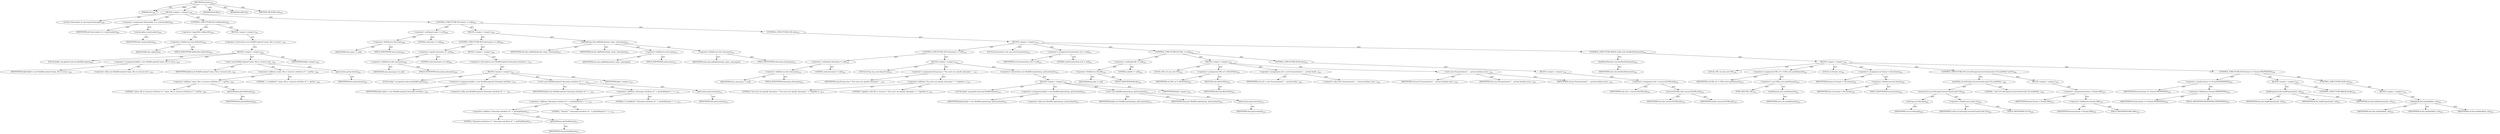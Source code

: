digraph "execute" {  
"111669149708" [label = <(METHOD,execute)<SUB>199</SUB>> ]
"115964116996" [label = <(PARAM,this)<SUB>199</SUB>> ]
"25769803788" [label = <(BLOCK,&lt;empty&gt;,&lt;empty&gt;)<SUB>199</SUB>> ]
"94489280514" [label = <(LOCAL,ClassLoader al: java.lang.ClassLoader)<SUB>200</SUB>> ]
"30064771096" [label = <(&lt;operator&gt;.assignment,ClassLoader al = createLoader())<SUB>200</SUB>> ]
"68719476798" [label = <(IDENTIFIER,al,ClassLoader al = createLoader())<SUB>200</SUB>> ]
"30064771097" [label = <(createLoader,createLoader())<SUB>200</SUB>> ]
"68719476740" [label = <(IDENTIFIER,this,createLoader())<SUB>200</SUB>> ]
"47244640256" [label = <(CONTROL_STRUCTURE,IF,if (!definerSet))<SUB>202</SUB>> ]
"30064771098" [label = <(&lt;operator&gt;.logicalNot,!definerSet)<SUB>202</SUB>> ]
"30064771099" [label = <(&lt;operator&gt;.fieldAccess,this.definerSet)<SUB>202</SUB>> ]
"68719476799" [label = <(IDENTIFIER,this,!definerSet)> ]
"55834574858" [label = <(FIELD_IDENTIFIER,definerSet,definerSet)<SUB>202</SUB>> ]
"25769803789" [label = <(BLOCK,&lt;empty&gt;,&lt;empty&gt;)<SUB>202</SUB>> ]
"30064771100" [label = <(&lt;operator&gt;.throw,throw new BuildException(&quot;name, file or resourc...)<SUB>203</SUB>> ]
"25769803790" [label = <(BLOCK,&lt;empty&gt;,&lt;empty&gt;)<SUB>203</SUB>> ]
"94489280515" [label = <(LOCAL,$obj0: org.apache.tools.ant.BuildException)<SUB>203</SUB>> ]
"30064771101" [label = <(&lt;operator&gt;.assignment,$obj0 = new BuildException(&quot;name, file or resou...)<SUB>203</SUB>> ]
"68719476800" [label = <(IDENTIFIER,$obj0,$obj0 = new BuildException(&quot;name, file or resou...)<SUB>203</SUB>> ]
"30064771102" [label = <(&lt;operator&gt;.alloc,new BuildException(&quot;name, file or resource attr...)<SUB>203</SUB>> ]
"30064771103" [label = <(&lt;init&gt;,new BuildException(&quot;name, file or resource attr...)<SUB>203</SUB>> ]
"68719476801" [label = <(IDENTIFIER,$obj0,new BuildException(&quot;name, file or resource attr...)<SUB>203</SUB>> ]
"30064771104" [label = <(&lt;operator&gt;.addition,&quot;name, file or resource attribute of &quot; + getTas...)<SUB>204</SUB>> ]
"30064771105" [label = <(&lt;operator&gt;.addition,&quot;name, file or resource attribute of &quot; + getTas...)<SUB>204</SUB>> ]
"90194313226" [label = <(LITERAL,&quot;name, file or resource attribute of &quot;,&quot;name, file or resource attribute of &quot; + getTas...)<SUB>204</SUB>> ]
"30064771106" [label = <(getTaskName,getTaskName())<SUB>205</SUB>> ]
"68719476741" [label = <(IDENTIFIER,this,getTaskName())<SUB>205</SUB>> ]
"90194313227" [label = <(LITERAL,&quot; is undefined&quot;,&quot;name, file or resource attribute of &quot; + getTas...)<SUB>205</SUB>> ]
"30064771107" [label = <(getLocation,getLocation())<SUB>205</SUB>> ]
"68719476742" [label = <(IDENTIFIER,this,getLocation())<SUB>205</SUB>> ]
"68719476802" [label = <(IDENTIFIER,$obj0,&lt;empty&gt;)<SUB>203</SUB>> ]
"47244640257" [label = <(CONTROL_STRUCTURE,IF,if (name != null))<SUB>208</SUB>> ]
"30064771108" [label = <(&lt;operator&gt;.notEquals,name != null)<SUB>208</SUB>> ]
"30064771109" [label = <(&lt;operator&gt;.fieldAccess,this.name)<SUB>208</SUB>> ]
"68719476803" [label = <(IDENTIFIER,this,name != null)> ]
"55834574859" [label = <(FIELD_IDENTIFIER,name,name)<SUB>208</SUB>> ]
"90194313228" [label = <(LITERAL,null,name != null)<SUB>208</SUB>> ]
"25769803791" [label = <(BLOCK,&lt;empty&gt;,&lt;empty&gt;)<SUB>208</SUB>> ]
"47244640258" [label = <(CONTROL_STRUCTURE,IF,if (classname == null))<SUB>209</SUB>> ]
"30064771110" [label = <(&lt;operator&gt;.equals,classname == null)<SUB>209</SUB>> ]
"30064771111" [label = <(&lt;operator&gt;.fieldAccess,this.classname)<SUB>209</SUB>> ]
"68719476804" [label = <(IDENTIFIER,this,classname == null)> ]
"55834574860" [label = <(FIELD_IDENTIFIER,classname,classname)<SUB>209</SUB>> ]
"90194313229" [label = <(LITERAL,null,classname == null)<SUB>209</SUB>> ]
"25769803792" [label = <(BLOCK,&lt;empty&gt;,&lt;empty&gt;)<SUB>209</SUB>> ]
"30064771112" [label = <(&lt;operator&gt;.throw,throw new BuildException(&quot;classname attribute o...)<SUB>210</SUB>> ]
"25769803793" [label = <(BLOCK,&lt;empty&gt;,&lt;empty&gt;)<SUB>210</SUB>> ]
"94489280516" [label = <(LOCAL,$obj1: org.apache.tools.ant.BuildException)<SUB>210</SUB>> ]
"30064771113" [label = <(&lt;operator&gt;.assignment,$obj1 = new BuildException(&quot;classname attribute...)<SUB>210</SUB>> ]
"68719476805" [label = <(IDENTIFIER,$obj1,$obj1 = new BuildException(&quot;classname attribute...)<SUB>210</SUB>> ]
"30064771114" [label = <(&lt;operator&gt;.alloc,new BuildException(&quot;classname attribute of &quot; + ...)<SUB>210</SUB>> ]
"30064771115" [label = <(&lt;init&gt;,new BuildException(&quot;classname attribute of &quot; + ...)<SUB>210</SUB>> ]
"68719476806" [label = <(IDENTIFIER,$obj1,new BuildException(&quot;classname attribute of &quot; + ...)<SUB>210</SUB>> ]
"30064771116" [label = <(&lt;operator&gt;.addition,&quot;classname attribute of &quot; + getTaskName() + &quot; e...)<SUB>211</SUB>> ]
"30064771117" [label = <(&lt;operator&gt;.addition,&quot;classname attribute of &quot; + getTaskName() + &quot; e...)<SUB>211</SUB>> ]
"30064771118" [label = <(&lt;operator&gt;.addition,&quot;classname attribute of &quot; + getTaskName())<SUB>211</SUB>> ]
"90194313230" [label = <(LITERAL,&quot;classname attribute of &quot;,&quot;classname attribute of &quot; + getTaskName())<SUB>211</SUB>> ]
"30064771119" [label = <(getTaskName,getTaskName())<SUB>211</SUB>> ]
"68719476743" [label = <(IDENTIFIER,this,getTaskName())<SUB>211</SUB>> ]
"90194313231" [label = <(LITERAL,&quot; element &quot;,&quot;classname attribute of &quot; + getTaskName() + &quot; e...)<SUB>211</SUB>> ]
"90194313232" [label = <(LITERAL,&quot;is undefined&quot;,&quot;classname attribute of &quot; + getTaskName() + &quot; e...)<SUB>212</SUB>> ]
"30064771120" [label = <(getLocation,getLocation())<SUB>212</SUB>> ]
"68719476744" [label = <(IDENTIFIER,this,getLocation())<SUB>212</SUB>> ]
"68719476807" [label = <(IDENTIFIER,$obj1,&lt;empty&gt;)<SUB>210</SUB>> ]
"30064771121" [label = <(addDefinition,this.addDefinition(al, name, classname))<SUB>214</SUB>> ]
"68719476745" [label = <(IDENTIFIER,this,this.addDefinition(al, name, classname))<SUB>214</SUB>> ]
"68719476808" [label = <(IDENTIFIER,al,this.addDefinition(al, name, classname))<SUB>214</SUB>> ]
"30064771122" [label = <(&lt;operator&gt;.fieldAccess,this.name)<SUB>214</SUB>> ]
"68719476809" [label = <(IDENTIFIER,this,this.addDefinition(al, name, classname))> ]
"55834574861" [label = <(FIELD_IDENTIFIER,name,name)<SUB>214</SUB>> ]
"30064771123" [label = <(&lt;operator&gt;.fieldAccess,this.classname)<SUB>214</SUB>> ]
"68719476810" [label = <(IDENTIFIER,this,this.addDefinition(al, name, classname))> ]
"55834574862" [label = <(FIELD_IDENTIFIER,classname,classname)<SUB>214</SUB>> ]
"47244640259" [label = <(CONTROL_STRUCTURE,ELSE,else)<SUB>215</SUB>> ]
"25769803794" [label = <(BLOCK,&lt;empty&gt;,&lt;empty&gt;)<SUB>215</SUB>> ]
"47244640260" [label = <(CONTROL_STRUCTURE,IF,if (classname != null))<SUB>216</SUB>> ]
"30064771124" [label = <(&lt;operator&gt;.notEquals,classname != null)<SUB>216</SUB>> ]
"30064771125" [label = <(&lt;operator&gt;.fieldAccess,this.classname)<SUB>216</SUB>> ]
"68719476811" [label = <(IDENTIFIER,this,classname != null)> ]
"55834574863" [label = <(FIELD_IDENTIFIER,classname,classname)<SUB>216</SUB>> ]
"90194313233" [label = <(LITERAL,null,classname != null)<SUB>216</SUB>> ]
"25769803795" [label = <(BLOCK,&lt;empty&gt;,&lt;empty&gt;)<SUB>216</SUB>> ]
"94489280517" [label = <(LOCAL,String msg: java.lang.String)<SUB>217</SUB>> ]
"30064771126" [label = <(&lt;operator&gt;.assignment,String msg = &quot;You must not specify classname &quot; ...)<SUB>217</SUB>> ]
"68719476812" [label = <(IDENTIFIER,msg,String msg = &quot;You must not specify classname &quot; ...)<SUB>217</SUB>> ]
"30064771127" [label = <(&lt;operator&gt;.addition,&quot;You must not specify classname &quot; + &quot;together w...)<SUB>217</SUB>> ]
"90194313234" [label = <(LITERAL,&quot;You must not specify classname &quot;,&quot;You must not specify classname &quot; + &quot;together w...)<SUB>217</SUB>> ]
"90194313235" [label = <(LITERAL,&quot;together with file or resource.&quot;,&quot;You must not specify classname &quot; + &quot;together w...)<SUB>218</SUB>> ]
"30064771128" [label = <(&lt;operator&gt;.throw,throw new BuildException(msg, getLocation());)<SUB>219</SUB>> ]
"25769803796" [label = <(BLOCK,&lt;empty&gt;,&lt;empty&gt;)<SUB>219</SUB>> ]
"94489280518" [label = <(LOCAL,$obj2: org.apache.tools.ant.BuildException)<SUB>219</SUB>> ]
"30064771129" [label = <(&lt;operator&gt;.assignment,$obj2 = new BuildException(msg, getLocation()))<SUB>219</SUB>> ]
"68719476813" [label = <(IDENTIFIER,$obj2,$obj2 = new BuildException(msg, getLocation()))<SUB>219</SUB>> ]
"30064771130" [label = <(&lt;operator&gt;.alloc,new BuildException(msg, getLocation()))<SUB>219</SUB>> ]
"30064771131" [label = <(&lt;init&gt;,new BuildException(msg, getLocation()))<SUB>219</SUB>> ]
"68719476814" [label = <(IDENTIFIER,$obj2,new BuildException(msg, getLocation()))<SUB>219</SUB>> ]
"68719476815" [label = <(IDENTIFIER,msg,new BuildException(msg, getLocation()))<SUB>219</SUB>> ]
"30064771132" [label = <(getLocation,getLocation())<SUB>219</SUB>> ]
"68719476746" [label = <(IDENTIFIER,this,getLocation())<SUB>219</SUB>> ]
"68719476816" [label = <(IDENTIFIER,$obj2,&lt;empty&gt;)<SUB>219</SUB>> ]
"94489280513" [label = <(LOCAL,Enumeration urls: java.util.Enumeration)<SUB>221</SUB>> ]
"30064771133" [label = <(&lt;operator&gt;.assignment,Enumeration urls = null)<SUB>221</SUB>> ]
"68719476817" [label = <(IDENTIFIER,urls,Enumeration urls = null)<SUB>221</SUB>> ]
"90194313236" [label = <(LITERAL,null,Enumeration urls = null)<SUB>221</SUB>> ]
"47244640261" [label = <(CONTROL_STRUCTURE,IF,if (file != null))<SUB>222</SUB>> ]
"30064771134" [label = <(&lt;operator&gt;.notEquals,file != null)<SUB>222</SUB>> ]
"30064771135" [label = <(&lt;operator&gt;.fieldAccess,this.file)<SUB>222</SUB>> ]
"68719476818" [label = <(IDENTIFIER,this,file != null)> ]
"55834574864" [label = <(FIELD_IDENTIFIER,file,file)<SUB>222</SUB>> ]
"90194313237" [label = <(LITERAL,null,file != null)<SUB>222</SUB>> ]
"25769803797" [label = <(BLOCK,&lt;empty&gt;,&lt;empty&gt;)<SUB>222</SUB>> ]
"94489280512" [label = <(LOCAL,URL url: java.net.URL)<SUB>223</SUB>> ]
"30064771136" [label = <(&lt;operator&gt;.assignment,URL url = fileToURL())<SUB>223</SUB>> ]
"68719476819" [label = <(IDENTIFIER,url,URL url = fileToURL())<SUB>223</SUB>> ]
"30064771137" [label = <(fileToURL,this.fileToURL())<SUB>223</SUB>> ]
"68719476747" [label = <(IDENTIFIER,this,this.fileToURL())<SUB>223</SUB>> ]
"30064771138" [label = <(&lt;operator&gt;.assignment,urls = new Enumeration() {

    private boole...)<SUB>224</SUB>> ]
"68719476820" [label = <(IDENTIFIER,urls,urls = new Enumeration() {

    private boole...)<SUB>224</SUB>> ]
"30064771139" [label = <(&lt;operator&gt;.alloc,new Enumeration() {

    private boolean more...)<SUB>224</SUB>> ]
"30064771073" [label = <(&lt;init&gt;,new Enumeration() {

    private boolean more...)<SUB>224</SUB>> ]
"68719476789" [label = <(IDENTIFIER,urls,new Enumeration() {

    private boolean more...)<SUB>224</SUB>> ]
"68719476791" [label = <(IDENTIFIER,this,new Enumeration() {

    private boolean more...)<SUB>224</SUB>> ]
"68719476790" [label = <(IDENTIFIER,url,new Enumeration() {

    private boolean more...)<SUB>224</SUB>> ]
"47244640262" [label = <(CONTROL_STRUCTURE,ELSE,else)<SUB>238</SUB>> ]
"25769803798" [label = <(BLOCK,&lt;empty&gt;,&lt;empty&gt;)<SUB>238</SUB>> ]
"30064771140" [label = <(&lt;operator&gt;.assignment,urls = resourceToURLs(al))<SUB>239</SUB>> ]
"68719476821" [label = <(IDENTIFIER,urls,urls = resourceToURLs(al))<SUB>239</SUB>> ]
"30064771141" [label = <(resourceToURLs,this.resourceToURLs(al))<SUB>239</SUB>> ]
"68719476752" [label = <(IDENTIFIER,this,this.resourceToURLs(al))<SUB>239</SUB>> ]
"68719476822" [label = <(IDENTIFIER,al,this.resourceToURLs(al))<SUB>239</SUB>> ]
"47244640263" [label = <(CONTROL_STRUCTURE,WHILE,while (urls.hasMoreElements()))<SUB>242</SUB>> ]
"30064771142" [label = <(hasMoreElements,urls.hasMoreElements())<SUB>242</SUB>> ]
"68719476823" [label = <(IDENTIFIER,urls,urls.hasMoreElements())<SUB>242</SUB>> ]
"25769803799" [label = <(BLOCK,&lt;empty&gt;,&lt;empty&gt;)<SUB>242</SUB>> ]
"94489280519" [label = <(LOCAL,URL url: java.net.URL)<SUB>243</SUB>> ]
"30064771143" [label = <(&lt;operator&gt;.assignment,URL url = (URL) urls.nextElement())<SUB>243</SUB>> ]
"68719476824" [label = <(IDENTIFIER,url,URL url = (URL) urls.nextElement())<SUB>243</SUB>> ]
"30064771144" [label = <(&lt;operator&gt;.cast,(URL) urls.nextElement())<SUB>243</SUB>> ]
"180388626437" [label = <(TYPE_REF,URL,URL)<SUB>243</SUB>> ]
"30064771145" [label = <(nextElement,urls.nextElement())<SUB>243</SUB>> ]
"68719476825" [label = <(IDENTIFIER,urls,urls.nextElement())<SUB>243</SUB>> ]
"94489280520" [label = <(LOCAL,int format: int)<SUB>245</SUB>> ]
"30064771146" [label = <(&lt;operator&gt;.assignment,int format = this.format)<SUB>245</SUB>> ]
"68719476826" [label = <(IDENTIFIER,format,int format = this.format)<SUB>245</SUB>> ]
"30064771147" [label = <(&lt;operator&gt;.fieldAccess,this.format)<SUB>245</SUB>> ]
"68719476753" [label = <(IDENTIFIER,this,int format = this.format)<SUB>245</SUB>> ]
"55834574865" [label = <(FIELD_IDENTIFIER,format,format)<SUB>245</SUB>> ]
"47244640264" [label = <(CONTROL_STRUCTURE,IF,if (url.toString().toLowerCase(Locale.US).endsWith(&quot;.xml&quot;)))<SUB>246</SUB>> ]
"30064771148" [label = <(endsWith,url.toString().toLowerCase(Locale.US).endsWith(...)<SUB>246</SUB>> ]
"30064771149" [label = <(toLowerCase,url.toString().toLowerCase(Locale.US))<SUB>246</SUB>> ]
"30064771150" [label = <(toString,url.toString())<SUB>246</SUB>> ]
"68719476827" [label = <(IDENTIFIER,url,url.toString())<SUB>246</SUB>> ]
"30064771151" [label = <(&lt;operator&gt;.fieldAccess,Locale.US)<SUB>246</SUB>> ]
"68719476828" [label = <(IDENTIFIER,Locale,url.toString().toLowerCase(Locale.US))<SUB>246</SUB>> ]
"55834574866" [label = <(FIELD_IDENTIFIER,US,US)<SUB>246</SUB>> ]
"90194313238" [label = <(LITERAL,&quot;.xml&quot;,url.toString().toLowerCase(Locale.US).endsWith(...)<SUB>246</SUB>> ]
"25769803800" [label = <(BLOCK,&lt;empty&gt;,&lt;empty&gt;)<SUB>246</SUB>> ]
"30064771152" [label = <(&lt;operator&gt;.assignment,format = Format.XML)<SUB>247</SUB>> ]
"68719476829" [label = <(IDENTIFIER,format,format = Format.XML)<SUB>247</SUB>> ]
"30064771153" [label = <(&lt;operator&gt;.fieldAccess,Format.XML)<SUB>247</SUB>> ]
"68719476830" [label = <(IDENTIFIER,Format,format = Format.XML)<SUB>247</SUB>> ]
"55834574867" [label = <(FIELD_IDENTIFIER,XML,XML)<SUB>247</SUB>> ]
"47244640265" [label = <(CONTROL_STRUCTURE,IF,if (format == Format.PROPERTIES))<SUB>250</SUB>> ]
"30064771154" [label = <(&lt;operator&gt;.equals,format == Format.PROPERTIES)<SUB>250</SUB>> ]
"68719476831" [label = <(IDENTIFIER,format,format == Format.PROPERTIES)<SUB>250</SUB>> ]
"30064771155" [label = <(&lt;operator&gt;.fieldAccess,Format.PROPERTIES)<SUB>250</SUB>> ]
"68719476832" [label = <(IDENTIFIER,Format,format == Format.PROPERTIES)<SUB>250</SUB>> ]
"55834574868" [label = <(FIELD_IDENTIFIER,PROPERTIES,PROPERTIES)<SUB>250</SUB>> ]
"25769803801" [label = <(BLOCK,&lt;empty&gt;,&lt;empty&gt;)<SUB>250</SUB>> ]
"30064771156" [label = <(loadProperties,this.loadProperties(al, url))<SUB>251</SUB>> ]
"68719476754" [label = <(IDENTIFIER,this,this.loadProperties(al, url))<SUB>251</SUB>> ]
"68719476833" [label = <(IDENTIFIER,al,this.loadProperties(al, url))<SUB>251</SUB>> ]
"68719476834" [label = <(IDENTIFIER,url,this.loadProperties(al, url))<SUB>251</SUB>> ]
"47244640266" [label = <(CONTROL_STRUCTURE,BREAK,break;)<SUB>252</SUB>> ]
"47244640267" [label = <(CONTROL_STRUCTURE,ELSE,else)<SUB>253</SUB>> ]
"25769803802" [label = <(BLOCK,&lt;empty&gt;,&lt;empty&gt;)<SUB>253</SUB>> ]
"30064771157" [label = <(loadAntlib,this.loadAntlib(al, url))<SUB>254</SUB>> ]
"68719476755" [label = <(IDENTIFIER,this,this.loadAntlib(al, url))<SUB>254</SUB>> ]
"68719476835" [label = <(IDENTIFIER,al,this.loadAntlib(al, url))<SUB>254</SUB>> ]
"68719476836" [label = <(IDENTIFIER,url,this.loadAntlib(al, url))<SUB>254</SUB>> ]
"133143986221" [label = <(MODIFIER,PUBLIC)> ]
"133143986222" [label = <(MODIFIER,VIRTUAL)> ]
"128849018892" [label = <(METHOD_RETURN,void)<SUB>199</SUB>> ]
  "111669149708" -> "115964116996"  [ label = "AST: "] 
  "111669149708" -> "25769803788"  [ label = "AST: "] 
  "111669149708" -> "133143986221"  [ label = "AST: "] 
  "111669149708" -> "133143986222"  [ label = "AST: "] 
  "111669149708" -> "128849018892"  [ label = "AST: "] 
  "25769803788" -> "94489280514"  [ label = "AST: "] 
  "25769803788" -> "30064771096"  [ label = "AST: "] 
  "25769803788" -> "47244640256"  [ label = "AST: "] 
  "25769803788" -> "47244640257"  [ label = "AST: "] 
  "30064771096" -> "68719476798"  [ label = "AST: "] 
  "30064771096" -> "30064771097"  [ label = "AST: "] 
  "30064771097" -> "68719476740"  [ label = "AST: "] 
  "47244640256" -> "30064771098"  [ label = "AST: "] 
  "47244640256" -> "25769803789"  [ label = "AST: "] 
  "30064771098" -> "30064771099"  [ label = "AST: "] 
  "30064771099" -> "68719476799"  [ label = "AST: "] 
  "30064771099" -> "55834574858"  [ label = "AST: "] 
  "25769803789" -> "30064771100"  [ label = "AST: "] 
  "30064771100" -> "25769803790"  [ label = "AST: "] 
  "25769803790" -> "94489280515"  [ label = "AST: "] 
  "25769803790" -> "30064771101"  [ label = "AST: "] 
  "25769803790" -> "30064771103"  [ label = "AST: "] 
  "25769803790" -> "68719476802"  [ label = "AST: "] 
  "30064771101" -> "68719476800"  [ label = "AST: "] 
  "30064771101" -> "30064771102"  [ label = "AST: "] 
  "30064771103" -> "68719476801"  [ label = "AST: "] 
  "30064771103" -> "30064771104"  [ label = "AST: "] 
  "30064771103" -> "30064771107"  [ label = "AST: "] 
  "30064771104" -> "30064771105"  [ label = "AST: "] 
  "30064771104" -> "90194313227"  [ label = "AST: "] 
  "30064771105" -> "90194313226"  [ label = "AST: "] 
  "30064771105" -> "30064771106"  [ label = "AST: "] 
  "30064771106" -> "68719476741"  [ label = "AST: "] 
  "30064771107" -> "68719476742"  [ label = "AST: "] 
  "47244640257" -> "30064771108"  [ label = "AST: "] 
  "47244640257" -> "25769803791"  [ label = "AST: "] 
  "47244640257" -> "47244640259"  [ label = "AST: "] 
  "30064771108" -> "30064771109"  [ label = "AST: "] 
  "30064771108" -> "90194313228"  [ label = "AST: "] 
  "30064771109" -> "68719476803"  [ label = "AST: "] 
  "30064771109" -> "55834574859"  [ label = "AST: "] 
  "25769803791" -> "47244640258"  [ label = "AST: "] 
  "25769803791" -> "30064771121"  [ label = "AST: "] 
  "47244640258" -> "30064771110"  [ label = "AST: "] 
  "47244640258" -> "25769803792"  [ label = "AST: "] 
  "30064771110" -> "30064771111"  [ label = "AST: "] 
  "30064771110" -> "90194313229"  [ label = "AST: "] 
  "30064771111" -> "68719476804"  [ label = "AST: "] 
  "30064771111" -> "55834574860"  [ label = "AST: "] 
  "25769803792" -> "30064771112"  [ label = "AST: "] 
  "30064771112" -> "25769803793"  [ label = "AST: "] 
  "25769803793" -> "94489280516"  [ label = "AST: "] 
  "25769803793" -> "30064771113"  [ label = "AST: "] 
  "25769803793" -> "30064771115"  [ label = "AST: "] 
  "25769803793" -> "68719476807"  [ label = "AST: "] 
  "30064771113" -> "68719476805"  [ label = "AST: "] 
  "30064771113" -> "30064771114"  [ label = "AST: "] 
  "30064771115" -> "68719476806"  [ label = "AST: "] 
  "30064771115" -> "30064771116"  [ label = "AST: "] 
  "30064771115" -> "30064771120"  [ label = "AST: "] 
  "30064771116" -> "30064771117"  [ label = "AST: "] 
  "30064771116" -> "90194313232"  [ label = "AST: "] 
  "30064771117" -> "30064771118"  [ label = "AST: "] 
  "30064771117" -> "90194313231"  [ label = "AST: "] 
  "30064771118" -> "90194313230"  [ label = "AST: "] 
  "30064771118" -> "30064771119"  [ label = "AST: "] 
  "30064771119" -> "68719476743"  [ label = "AST: "] 
  "30064771120" -> "68719476744"  [ label = "AST: "] 
  "30064771121" -> "68719476745"  [ label = "AST: "] 
  "30064771121" -> "68719476808"  [ label = "AST: "] 
  "30064771121" -> "30064771122"  [ label = "AST: "] 
  "30064771121" -> "30064771123"  [ label = "AST: "] 
  "30064771122" -> "68719476809"  [ label = "AST: "] 
  "30064771122" -> "55834574861"  [ label = "AST: "] 
  "30064771123" -> "68719476810"  [ label = "AST: "] 
  "30064771123" -> "55834574862"  [ label = "AST: "] 
  "47244640259" -> "25769803794"  [ label = "AST: "] 
  "25769803794" -> "47244640260"  [ label = "AST: "] 
  "25769803794" -> "94489280513"  [ label = "AST: "] 
  "25769803794" -> "30064771133"  [ label = "AST: "] 
  "25769803794" -> "47244640261"  [ label = "AST: "] 
  "25769803794" -> "47244640263"  [ label = "AST: "] 
  "47244640260" -> "30064771124"  [ label = "AST: "] 
  "47244640260" -> "25769803795"  [ label = "AST: "] 
  "30064771124" -> "30064771125"  [ label = "AST: "] 
  "30064771124" -> "90194313233"  [ label = "AST: "] 
  "30064771125" -> "68719476811"  [ label = "AST: "] 
  "30064771125" -> "55834574863"  [ label = "AST: "] 
  "25769803795" -> "94489280517"  [ label = "AST: "] 
  "25769803795" -> "30064771126"  [ label = "AST: "] 
  "25769803795" -> "30064771128"  [ label = "AST: "] 
  "30064771126" -> "68719476812"  [ label = "AST: "] 
  "30064771126" -> "30064771127"  [ label = "AST: "] 
  "30064771127" -> "90194313234"  [ label = "AST: "] 
  "30064771127" -> "90194313235"  [ label = "AST: "] 
  "30064771128" -> "25769803796"  [ label = "AST: "] 
  "25769803796" -> "94489280518"  [ label = "AST: "] 
  "25769803796" -> "30064771129"  [ label = "AST: "] 
  "25769803796" -> "30064771131"  [ label = "AST: "] 
  "25769803796" -> "68719476816"  [ label = "AST: "] 
  "30064771129" -> "68719476813"  [ label = "AST: "] 
  "30064771129" -> "30064771130"  [ label = "AST: "] 
  "30064771131" -> "68719476814"  [ label = "AST: "] 
  "30064771131" -> "68719476815"  [ label = "AST: "] 
  "30064771131" -> "30064771132"  [ label = "AST: "] 
  "30064771132" -> "68719476746"  [ label = "AST: "] 
  "30064771133" -> "68719476817"  [ label = "AST: "] 
  "30064771133" -> "90194313236"  [ label = "AST: "] 
  "47244640261" -> "30064771134"  [ label = "AST: "] 
  "47244640261" -> "25769803797"  [ label = "AST: "] 
  "47244640261" -> "47244640262"  [ label = "AST: "] 
  "30064771134" -> "30064771135"  [ label = "AST: "] 
  "30064771134" -> "90194313237"  [ label = "AST: "] 
  "30064771135" -> "68719476818"  [ label = "AST: "] 
  "30064771135" -> "55834574864"  [ label = "AST: "] 
  "25769803797" -> "94489280512"  [ label = "AST: "] 
  "25769803797" -> "30064771136"  [ label = "AST: "] 
  "25769803797" -> "30064771138"  [ label = "AST: "] 
  "25769803797" -> "30064771073"  [ label = "AST: "] 
  "30064771136" -> "68719476819"  [ label = "AST: "] 
  "30064771136" -> "30064771137"  [ label = "AST: "] 
  "30064771137" -> "68719476747"  [ label = "AST: "] 
  "30064771138" -> "68719476820"  [ label = "AST: "] 
  "30064771138" -> "30064771139"  [ label = "AST: "] 
  "30064771073" -> "68719476789"  [ label = "AST: "] 
  "30064771073" -> "68719476791"  [ label = "AST: "] 
  "30064771073" -> "68719476790"  [ label = "AST: "] 
  "47244640262" -> "25769803798"  [ label = "AST: "] 
  "25769803798" -> "30064771140"  [ label = "AST: "] 
  "30064771140" -> "68719476821"  [ label = "AST: "] 
  "30064771140" -> "30064771141"  [ label = "AST: "] 
  "30064771141" -> "68719476752"  [ label = "AST: "] 
  "30064771141" -> "68719476822"  [ label = "AST: "] 
  "47244640263" -> "30064771142"  [ label = "AST: "] 
  "47244640263" -> "25769803799"  [ label = "AST: "] 
  "30064771142" -> "68719476823"  [ label = "AST: "] 
  "25769803799" -> "94489280519"  [ label = "AST: "] 
  "25769803799" -> "30064771143"  [ label = "AST: "] 
  "25769803799" -> "94489280520"  [ label = "AST: "] 
  "25769803799" -> "30064771146"  [ label = "AST: "] 
  "25769803799" -> "47244640264"  [ label = "AST: "] 
  "25769803799" -> "47244640265"  [ label = "AST: "] 
  "30064771143" -> "68719476824"  [ label = "AST: "] 
  "30064771143" -> "30064771144"  [ label = "AST: "] 
  "30064771144" -> "180388626437"  [ label = "AST: "] 
  "30064771144" -> "30064771145"  [ label = "AST: "] 
  "30064771145" -> "68719476825"  [ label = "AST: "] 
  "30064771146" -> "68719476826"  [ label = "AST: "] 
  "30064771146" -> "30064771147"  [ label = "AST: "] 
  "30064771147" -> "68719476753"  [ label = "AST: "] 
  "30064771147" -> "55834574865"  [ label = "AST: "] 
  "47244640264" -> "30064771148"  [ label = "AST: "] 
  "47244640264" -> "25769803800"  [ label = "AST: "] 
  "30064771148" -> "30064771149"  [ label = "AST: "] 
  "30064771148" -> "90194313238"  [ label = "AST: "] 
  "30064771149" -> "30064771150"  [ label = "AST: "] 
  "30064771149" -> "30064771151"  [ label = "AST: "] 
  "30064771150" -> "68719476827"  [ label = "AST: "] 
  "30064771151" -> "68719476828"  [ label = "AST: "] 
  "30064771151" -> "55834574866"  [ label = "AST: "] 
  "25769803800" -> "30064771152"  [ label = "AST: "] 
  "30064771152" -> "68719476829"  [ label = "AST: "] 
  "30064771152" -> "30064771153"  [ label = "AST: "] 
  "30064771153" -> "68719476830"  [ label = "AST: "] 
  "30064771153" -> "55834574867"  [ label = "AST: "] 
  "47244640265" -> "30064771154"  [ label = "AST: "] 
  "47244640265" -> "25769803801"  [ label = "AST: "] 
  "47244640265" -> "47244640267"  [ label = "AST: "] 
  "30064771154" -> "68719476831"  [ label = "AST: "] 
  "30064771154" -> "30064771155"  [ label = "AST: "] 
  "30064771155" -> "68719476832"  [ label = "AST: "] 
  "30064771155" -> "55834574868"  [ label = "AST: "] 
  "25769803801" -> "30064771156"  [ label = "AST: "] 
  "25769803801" -> "47244640266"  [ label = "AST: "] 
  "30064771156" -> "68719476754"  [ label = "AST: "] 
  "30064771156" -> "68719476833"  [ label = "AST: "] 
  "30064771156" -> "68719476834"  [ label = "AST: "] 
  "47244640267" -> "25769803802"  [ label = "AST: "] 
  "25769803802" -> "30064771157"  [ label = "AST: "] 
  "30064771157" -> "68719476755"  [ label = "AST: "] 
  "30064771157" -> "68719476835"  [ label = "AST: "] 
  "30064771157" -> "68719476836"  [ label = "AST: "] 
  "111669149708" -> "115964116996"  [ label = "DDG: "] 
}
